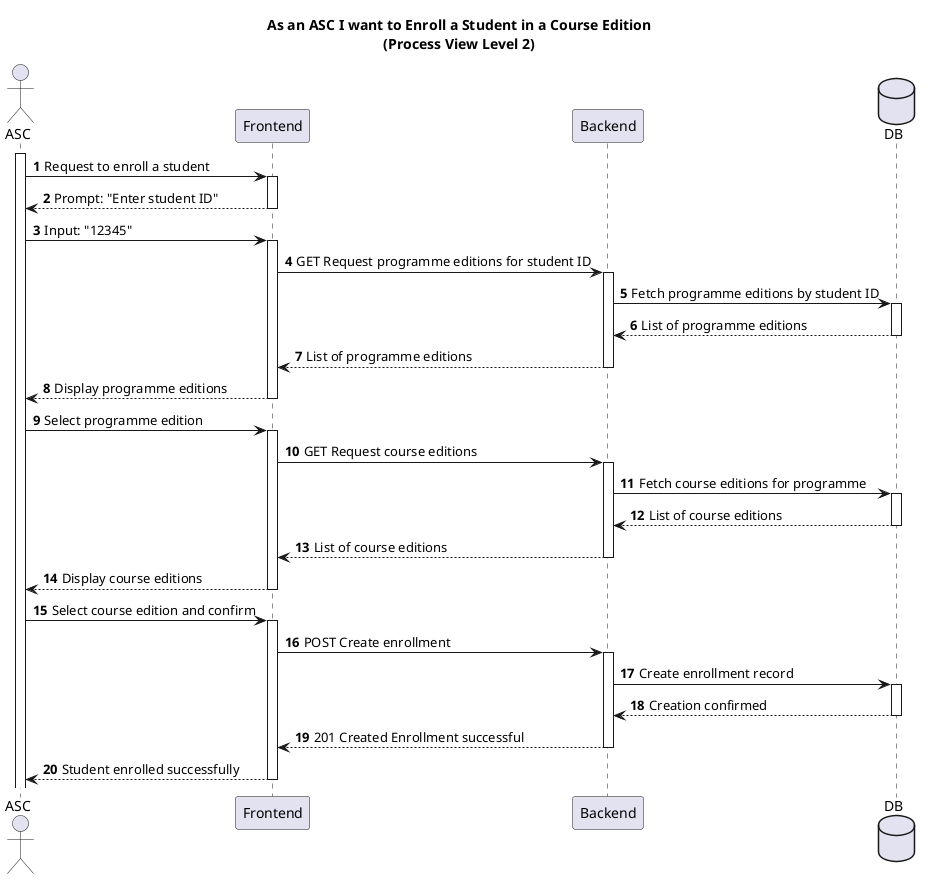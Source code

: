 @startuml
autonumber

title As an ASC I want to Enroll a Student in a Course Edition\n(Process View Level 2)

actor ASC
participant "Frontend" as FE
participant "Backend" as BE
database DB

activate ASC
ASC -> FE ++: Request to enroll a student
FE --> ASC --: Prompt: "Enter student ID"
ASC -> FE ++: Input: "12345"
FE -> BE ++: GET Request programme editions for student ID
BE -> DB ++: Fetch programme editions by student ID
DB --> BE --: List of programme editions
BE --> FE --: List of programme editions
FE --> ASC --: Display programme editions

ASC -> FE ++: Select programme edition
FE -> BE ++: GET Request course editions
BE -> DB ++: Fetch course editions for programme
DB --> BE --: List of course editions
BE --> FE --: List of course editions
FE --> ASC --: Display course editions

ASC -> FE ++: Select course edition and confirm
FE -> BE ++: POST Create enrollment
BE -> DB ++: Create enrollment record
DB --> BE --: Creation confirmed
BE --> FE --: 201 Created Enrollment successful
FE --> ASC --: Student enrolled successfully

@enduml